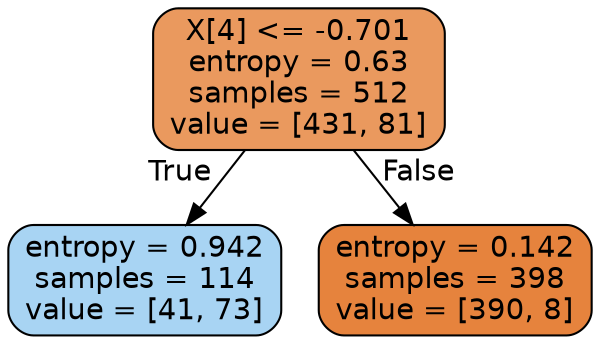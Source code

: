 digraph Tree {
node [shape=box, style="filled, rounded", color="black", fontname=helvetica] ;
edge [fontname=helvetica] ;
0 [label="X[4] <= -0.701\nentropy = 0.63\nsamples = 512\nvalue = [431, 81]", fillcolor="#e58139cf"] ;
1 [label="entropy = 0.942\nsamples = 114\nvalue = [41, 73]", fillcolor="#399de570"] ;
0 -> 1 [labeldistance=2.5, labelangle=45, headlabel="True"] ;
2 [label="entropy = 0.142\nsamples = 398\nvalue = [390, 8]", fillcolor="#e58139fa"] ;
0 -> 2 [labeldistance=2.5, labelangle=-45, headlabel="False"] ;
}